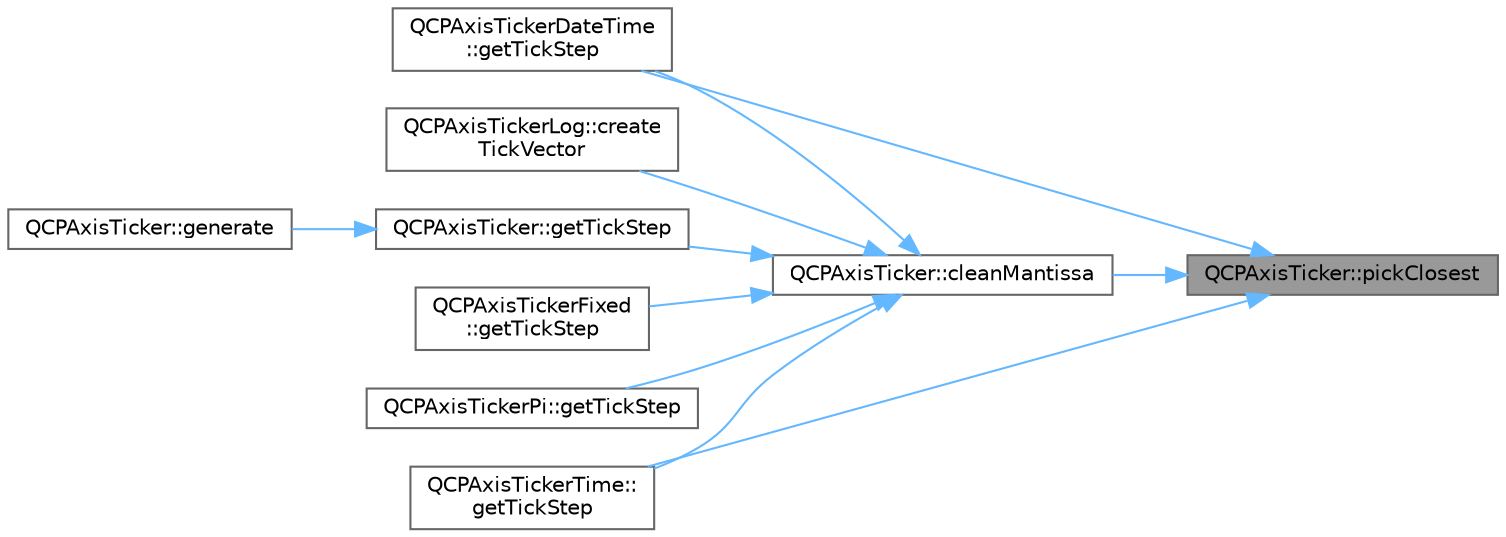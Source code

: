 digraph "QCPAxisTicker::pickClosest"
{
 // LATEX_PDF_SIZE
  bgcolor="transparent";
  edge [fontname=Helvetica,fontsize=10,labelfontname=Helvetica,labelfontsize=10];
  node [fontname=Helvetica,fontsize=10,shape=box,height=0.2,width=0.4];
  rankdir="RL";
  Node1 [label="QCPAxisTicker::pickClosest",height=0.2,width=0.4,color="gray40", fillcolor="grey60", style="filled", fontcolor="black",tooltip=" "];
  Node1 -> Node2 [dir="back",color="steelblue1",style="solid"];
  Node2 [label="QCPAxisTicker::cleanMantissa",height=0.2,width=0.4,color="grey40", fillcolor="white", style="filled",URL="$class_q_c_p_axis_ticker.html#ac7df6c72876b7abd67c932663a0b0f6a",tooltip=" "];
  Node2 -> Node3 [dir="back",color="steelblue1",style="solid"];
  Node3 [label="QCPAxisTickerLog::create\lTickVector",height=0.2,width=0.4,color="grey40", fillcolor="white", style="filled",URL="$class_q_c_p_axis_ticker_log.html#af8873a8d1d2b9392d8f7a73218c889ab",tooltip=" "];
  Node2 -> Node4 [dir="back",color="steelblue1",style="solid"];
  Node4 [label="QCPAxisTicker::getTickStep",height=0.2,width=0.4,color="grey40", fillcolor="white", style="filled",URL="$class_q_c_p_axis_ticker.html#a910d69bcec2de37e92d8d4e1ecf201e2",tooltip=" "];
  Node4 -> Node5 [dir="back",color="steelblue1",style="solid"];
  Node5 [label="QCPAxisTicker::generate",height=0.2,width=0.4,color="grey40", fillcolor="white", style="filled",URL="$class_q_c_p_axis_ticker.html#aefbd11725678ca824add8cf926cbc856",tooltip=" "];
  Node2 -> Node6 [dir="back",color="steelblue1",style="solid"];
  Node6 [label="QCPAxisTickerDateTime\l::getTickStep",height=0.2,width=0.4,color="grey40", fillcolor="white", style="filled",URL="$class_q_c_p_axis_ticker_date_time.html#a0560c14a3f87bb99ab136aca8321b32a",tooltip=" "];
  Node2 -> Node7 [dir="back",color="steelblue1",style="solid"];
  Node7 [label="QCPAxisTickerTime::\lgetTickStep",height=0.2,width=0.4,color="grey40", fillcolor="white", style="filled",URL="$class_q_c_p_axis_ticker_time.html#a5615064642090fe193797caea8b98cb4",tooltip=" "];
  Node2 -> Node8 [dir="back",color="steelblue1",style="solid"];
  Node8 [label="QCPAxisTickerFixed\l::getTickStep",height=0.2,width=0.4,color="grey40", fillcolor="white", style="filled",URL="$class_q_c_p_axis_ticker_fixed.html#a9e99da01ab92a86aed415eef32fed13a",tooltip=" "];
  Node2 -> Node9 [dir="back",color="steelblue1",style="solid"];
  Node9 [label="QCPAxisTickerPi::getTickStep",height=0.2,width=0.4,color="grey40", fillcolor="white", style="filled",URL="$class_q_c_p_axis_ticker_pi.html#a55301f0072983bd2d7c131a24e1779e7",tooltip=" "];
  Node1 -> Node6 [dir="back",color="steelblue1",style="solid"];
  Node1 -> Node7 [dir="back",color="steelblue1",style="solid"];
}
